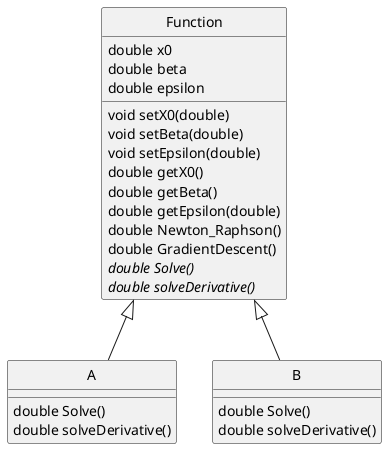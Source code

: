 @startuml EX04UML

skinparam classAttributeIconSize 0
skinparam Monochrome true
hide circle

scale 1

Function <|-- A
Function <|-- B

class Function
{
	double x0
	double beta
	double epsilon

	void setX0(double)
	void setBeta(double)
	void setEpsilon(double)
	double getX0()
	double getBeta()
	double getEpsilon(double)
	double Newton_Raphson()
	double GradientDescent()
	{abstract} double Solve()
	{abstract} double solveDerivative()

}

class A
{
	double Solve()
	double solveDerivative()
}

class B
{
	double Solve()
	double solveDerivative()
}

@enduml